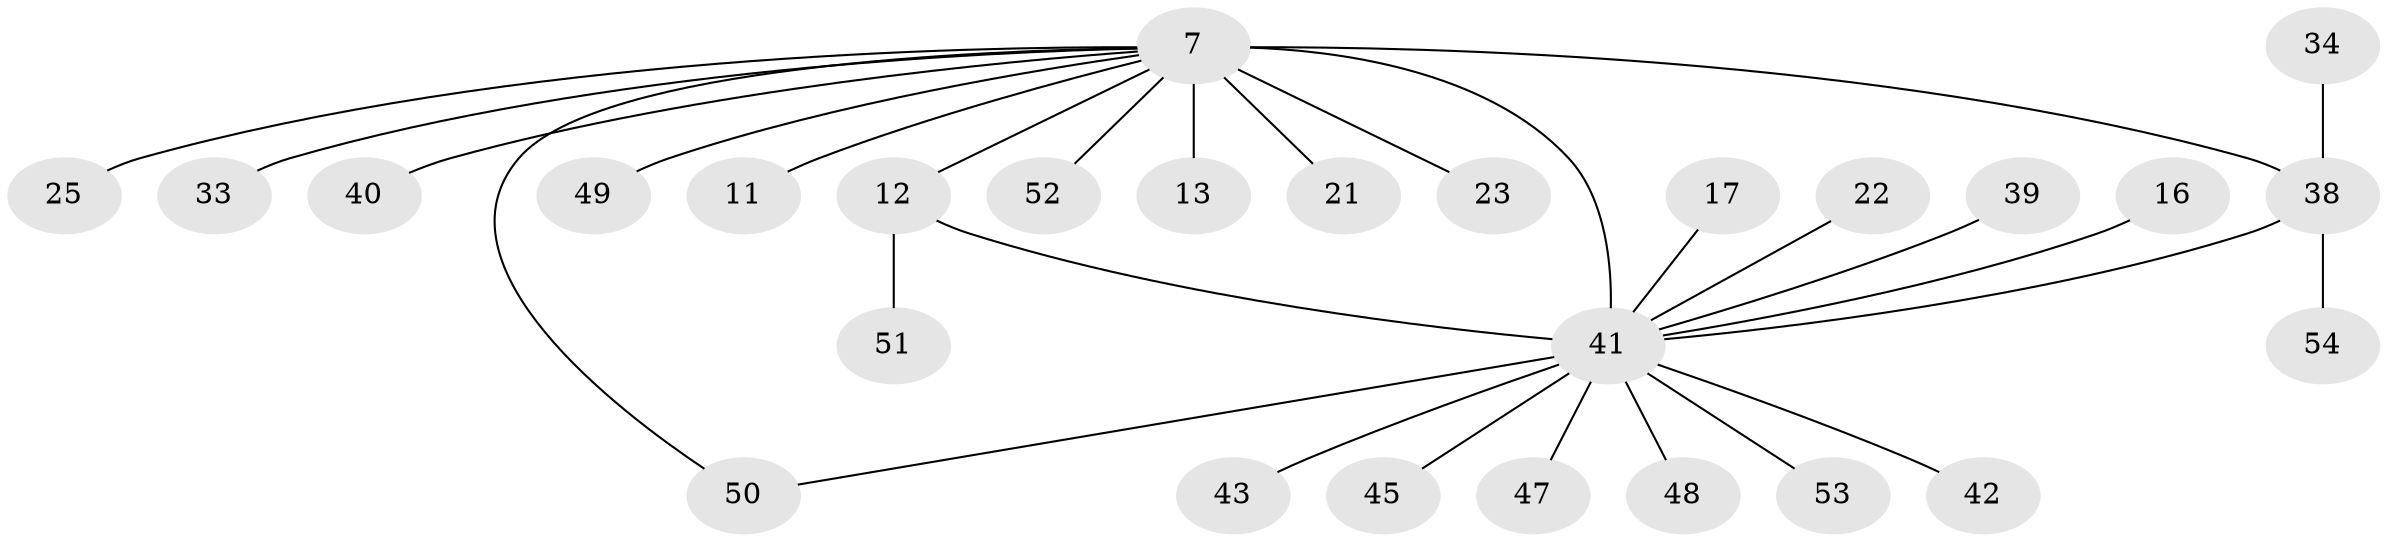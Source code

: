 // original degree distribution, {5: 0.05555555555555555, 6: 0.05555555555555555, 7: 0.037037037037037035, 4: 0.05555555555555555, 3: 0.07407407407407407, 11: 0.018518518518518517, 1: 0.5185185185185185, 2: 0.18518518518518517}
// Generated by graph-tools (version 1.1) at 2025/57/03/04/25 21:57:13]
// undirected, 27 vertices, 29 edges
graph export_dot {
graph [start="1"]
  node [color=gray90,style=filled];
  7 [super="+3+5+6"];
  11;
  12 [super="+2"];
  13;
  16;
  17 [super="+14"];
  21;
  22;
  23;
  25;
  33 [super="+15+27+29+30+31"];
  34;
  38 [super="+26+19"];
  39;
  40;
  41 [super="+37+35+10"];
  42;
  43;
  45;
  47;
  48 [super="+24+28+36"];
  49;
  50 [super="+46"];
  51;
  52;
  53;
  54 [super="+32"];
  7 -- 52;
  7 -- 23;
  7 -- 13;
  7 -- 49;
  7 -- 50;
  7 -- 21;
  7 -- 40;
  7 -- 25;
  7 -- 11;
  7 -- 12;
  7 -- 41 [weight=3];
  7 -- 33;
  7 -- 38 [weight=3];
  12 -- 51;
  12 -- 41 [weight=4];
  16 -- 41;
  17 -- 41;
  22 -- 41;
  34 -- 38;
  38 -- 41 [weight=3];
  38 -- 54;
  39 -- 41;
  41 -- 47;
  41 -- 53;
  41 -- 42;
  41 -- 45;
  41 -- 43;
  41 -- 48;
  41 -- 50;
}
